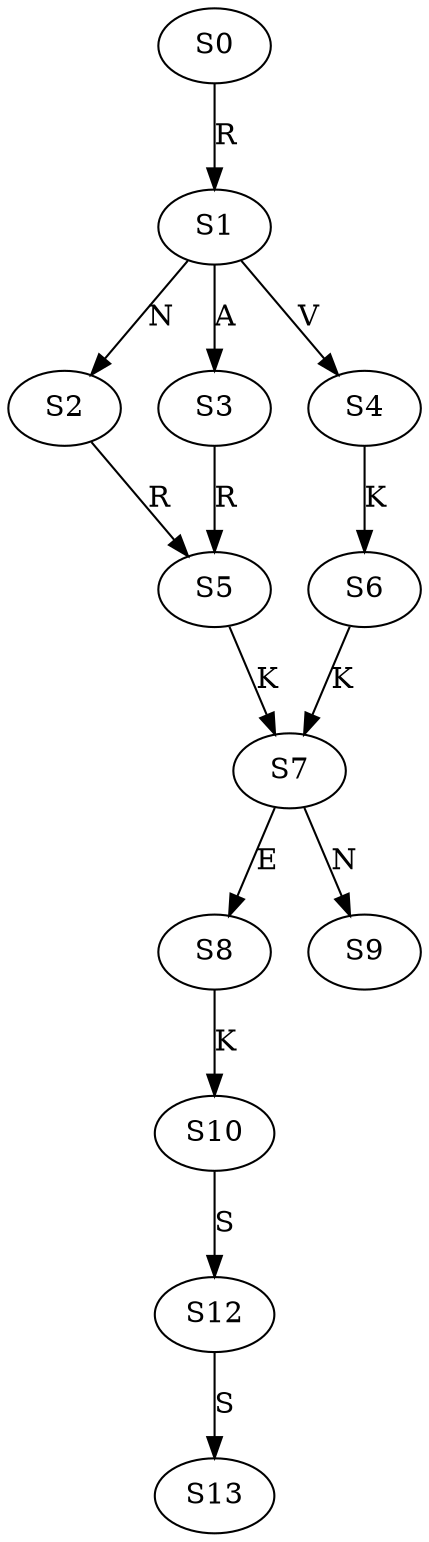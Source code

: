 strict digraph  {
	S0 -> S1 [ label = R ];
	S1 -> S2 [ label = N ];
	S1 -> S3 [ label = A ];
	S1 -> S4 [ label = V ];
	S2 -> S5 [ label = R ];
	S3 -> S5 [ label = R ];
	S4 -> S6 [ label = K ];
	S5 -> S7 [ label = K ];
	S6 -> S7 [ label = K ];
	S7 -> S8 [ label = E ];
	S7 -> S9 [ label = N ];
	S8 -> S10 [ label = K ];
	S10 -> S12 [ label = S ];
	S12 -> S13 [ label = S ];
}
